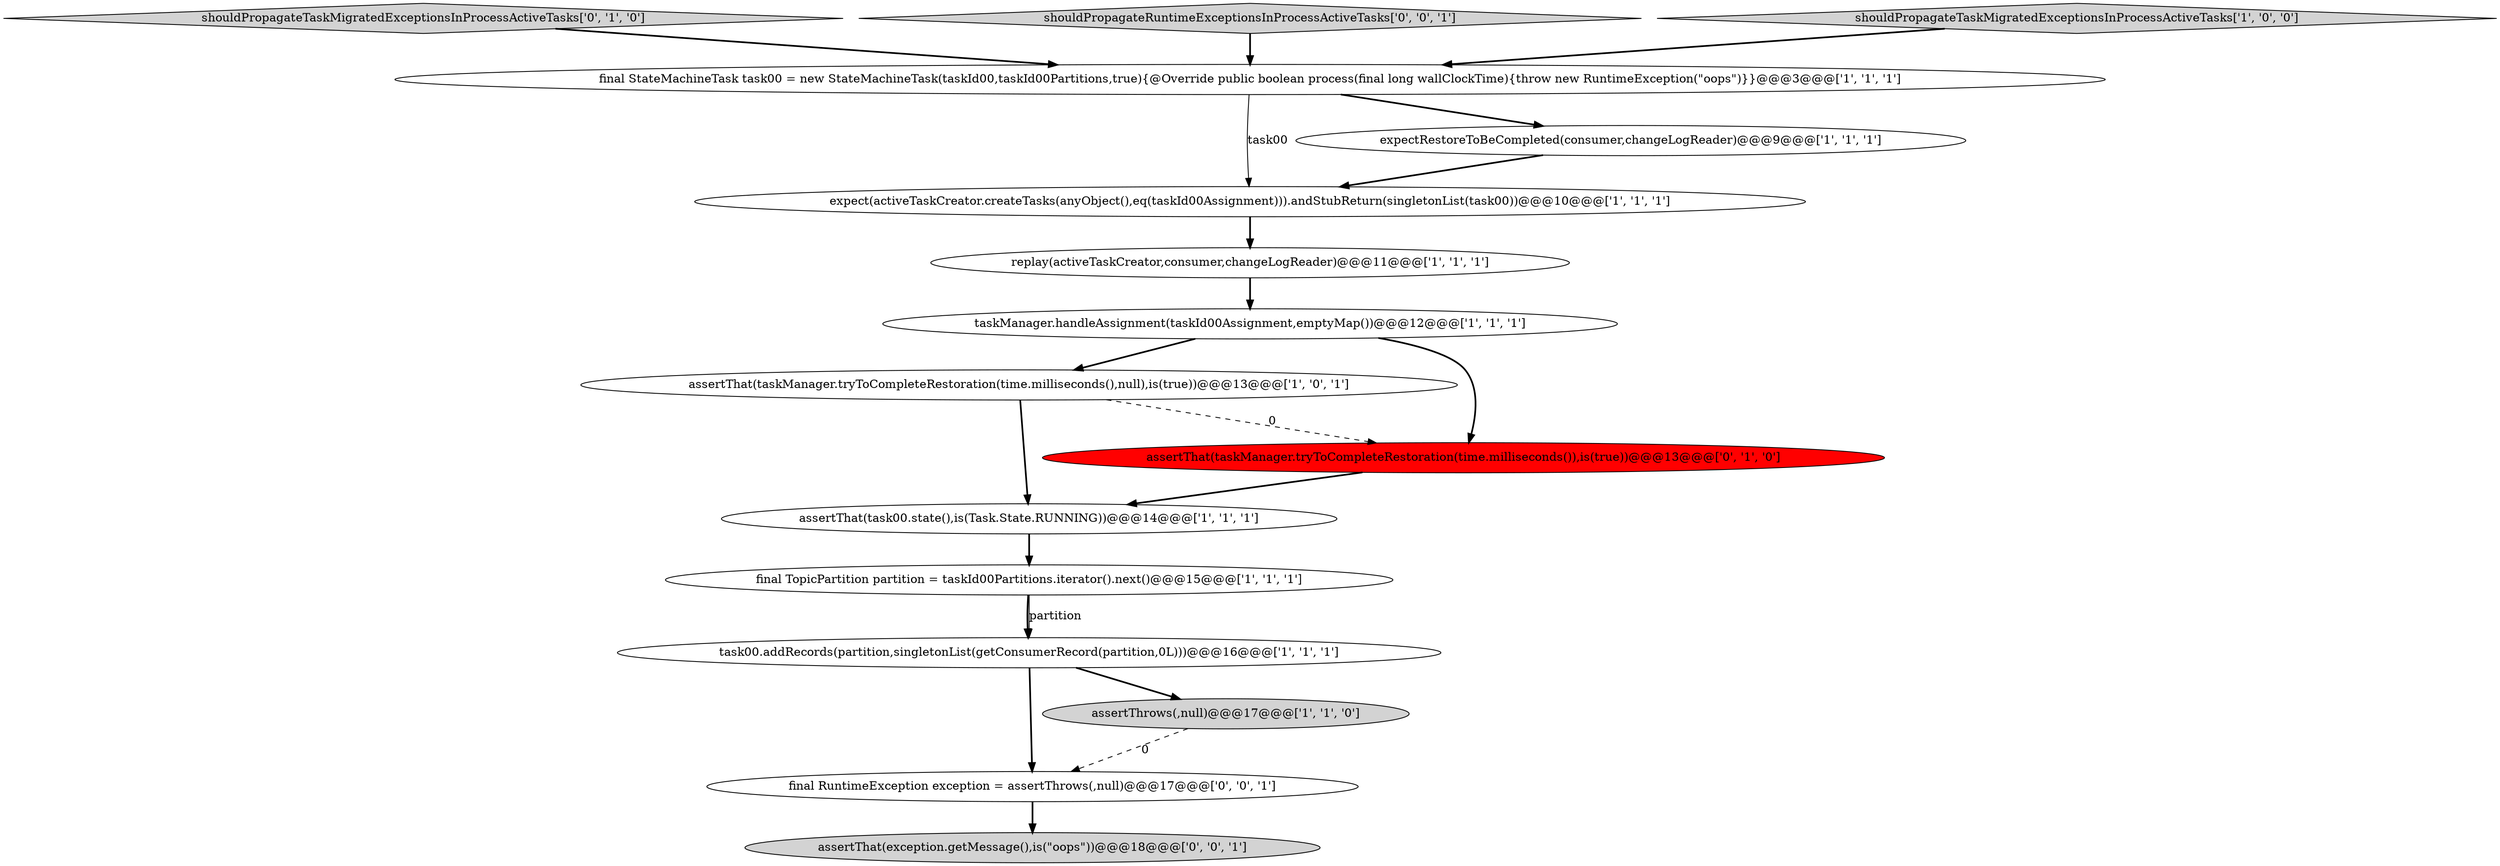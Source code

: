 digraph {
7 [style = filled, label = "final TopicPartition partition = taskId00Partitions.iterator().next()@@@15@@@['1', '1', '1']", fillcolor = white, shape = ellipse image = "AAA0AAABBB1BBB"];
10 [style = filled, label = "assertThat(taskManager.tryToCompleteRestoration(time.milliseconds(),null),is(true))@@@13@@@['1', '0', '1']", fillcolor = white, shape = ellipse image = "AAA0AAABBB1BBB"];
6 [style = filled, label = "taskManager.handleAssignment(taskId00Assignment,emptyMap())@@@12@@@['1', '1', '1']", fillcolor = white, shape = ellipse image = "AAA0AAABBB1BBB"];
12 [style = filled, label = "shouldPropagateTaskMigratedExceptionsInProcessActiveTasks['0', '1', '0']", fillcolor = lightgray, shape = diamond image = "AAA0AAABBB2BBB"];
3 [style = filled, label = "replay(activeTaskCreator,consumer,changeLogReader)@@@11@@@['1', '1', '1']", fillcolor = white, shape = ellipse image = "AAA0AAABBB1BBB"];
5 [style = filled, label = "expect(activeTaskCreator.createTasks(anyObject(),eq(taskId00Assignment))).andStubReturn(singletonList(task00))@@@10@@@['1', '1', '1']", fillcolor = white, shape = ellipse image = "AAA0AAABBB1BBB"];
8 [style = filled, label = "final StateMachineTask task00 = new StateMachineTask(taskId00,taskId00Partitions,true){@Override public boolean process(final long wallClockTime){throw new RuntimeException(\"oops\")}}@@@3@@@['1', '1', '1']", fillcolor = white, shape = ellipse image = "AAA0AAABBB1BBB"];
14 [style = filled, label = "shouldPropagateRuntimeExceptionsInProcessActiveTasks['0', '0', '1']", fillcolor = lightgray, shape = diamond image = "AAA0AAABBB3BBB"];
4 [style = filled, label = "expectRestoreToBeCompleted(consumer,changeLogReader)@@@9@@@['1', '1', '1']", fillcolor = white, shape = ellipse image = "AAA0AAABBB1BBB"];
9 [style = filled, label = "shouldPropagateTaskMigratedExceptionsInProcessActiveTasks['1', '0', '0']", fillcolor = lightgray, shape = diamond image = "AAA0AAABBB1BBB"];
15 [style = filled, label = "final RuntimeException exception = assertThrows(,null)@@@17@@@['0', '0', '1']", fillcolor = white, shape = ellipse image = "AAA0AAABBB3BBB"];
0 [style = filled, label = "assertThat(task00.state(),is(Task.State.RUNNING))@@@14@@@['1', '1', '1']", fillcolor = white, shape = ellipse image = "AAA0AAABBB1BBB"];
11 [style = filled, label = "assertThat(taskManager.tryToCompleteRestoration(time.milliseconds()),is(true))@@@13@@@['0', '1', '0']", fillcolor = red, shape = ellipse image = "AAA1AAABBB2BBB"];
13 [style = filled, label = "assertThat(exception.getMessage(),is(\"oops\"))@@@18@@@['0', '0', '1']", fillcolor = lightgray, shape = ellipse image = "AAA0AAABBB3BBB"];
2 [style = filled, label = "task00.addRecords(partition,singletonList(getConsumerRecord(partition,0L)))@@@16@@@['1', '1', '1']", fillcolor = white, shape = ellipse image = "AAA0AAABBB1BBB"];
1 [style = filled, label = "assertThrows(,null)@@@17@@@['1', '1', '0']", fillcolor = lightgray, shape = ellipse image = "AAA0AAABBB1BBB"];
5->3 [style = bold, label=""];
3->6 [style = bold, label=""];
14->8 [style = bold, label=""];
11->0 [style = bold, label=""];
15->13 [style = bold, label=""];
8->4 [style = bold, label=""];
8->5 [style = solid, label="task00"];
10->11 [style = dashed, label="0"];
9->8 [style = bold, label=""];
4->5 [style = bold, label=""];
7->2 [style = bold, label=""];
2->1 [style = bold, label=""];
6->10 [style = bold, label=""];
6->11 [style = bold, label=""];
10->0 [style = bold, label=""];
12->8 [style = bold, label=""];
2->15 [style = bold, label=""];
1->15 [style = dashed, label="0"];
0->7 [style = bold, label=""];
7->2 [style = solid, label="partition"];
}
